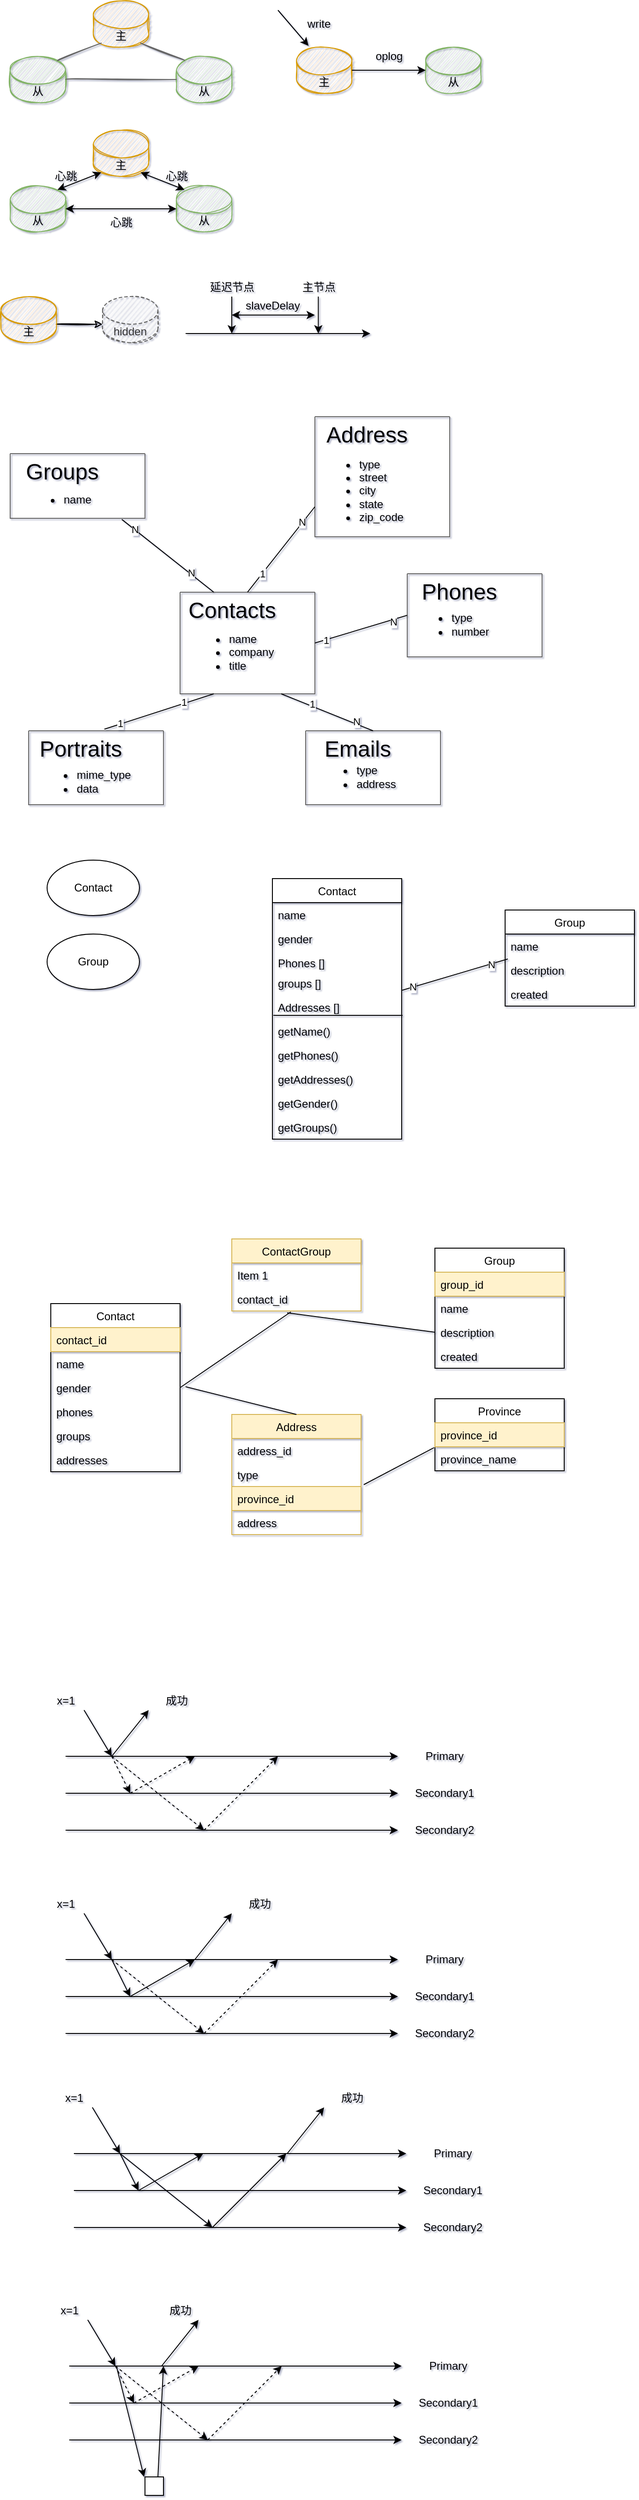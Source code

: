 <mxfile version="14.8.3" type="github">
  <diagram id="E6e28HuY4WMFGnZnQlnY" name="Page-1">
    <mxGraphModel dx="937" dy="849" grid="1" gridSize="10" guides="1" tooltips="1" connect="1" arrows="1" fold="1" page="1" pageScale="1" pageWidth="827" pageHeight="1169" background="none" math="0" shadow="1">
      <root>
        <mxCell id="0" />
        <mxCell id="1" parent="0" />
        <mxCell id="Lh5tlmnLkKcULbW0t-rl-1" value="主" style="shape=cylinder3;whiteSpace=wrap;html=1;boundedLbl=1;backgroundOutline=1;size=15;fillColor=#ffe6cc;strokeColor=#d79b00;sketch=1;rounded=1;" parent="1" vertex="1">
          <mxGeometry x="150" y="180" width="60" height="50" as="geometry" />
        </mxCell>
        <mxCell id="Lh5tlmnLkKcULbW0t-rl-2" value="从" style="shape=cylinder3;whiteSpace=wrap;html=1;boundedLbl=1;backgroundOutline=1;size=15;fillColor=#d5e8d4;strokeColor=#82b366;sketch=1;rounded=1;" parent="1" vertex="1">
          <mxGeometry x="60" y="240" width="60" height="50" as="geometry" />
        </mxCell>
        <mxCell id="Lh5tlmnLkKcULbW0t-rl-3" value="从" style="shape=cylinder3;whiteSpace=wrap;html=1;boundedLbl=1;backgroundOutline=1;size=15;fillColor=#d5e8d4;strokeColor=#82b366;sketch=1;rounded=1;" parent="1" vertex="1">
          <mxGeometry x="240" y="240" width="60" height="50" as="geometry" />
        </mxCell>
        <mxCell id="Lh5tlmnLkKcULbW0t-rl-4" value="" style="endArrow=none;html=1;exitX=1;exitY=0.5;exitDx=0;exitDy=0;exitPerimeter=0;entryX=0;entryY=0.5;entryDx=0;entryDy=0;entryPerimeter=0;gradientColor=#b3b3b3;fillColor=#f5f5f5;strokeColor=#666666;sketch=1;curved=1;" parent="1" source="Lh5tlmnLkKcULbW0t-rl-2" target="Lh5tlmnLkKcULbW0t-rl-3" edge="1">
          <mxGeometry width="50" height="50" relative="1" as="geometry">
            <mxPoint x="390" y="370" as="sourcePoint" />
            <mxPoint x="440" y="320" as="targetPoint" />
          </mxGeometry>
        </mxCell>
        <mxCell id="Lh5tlmnLkKcULbW0t-rl-6" value="" style="endArrow=none;html=1;exitX=0.855;exitY=0;exitDx=0;exitDy=4.35;exitPerimeter=0;entryX=0.145;entryY=1;entryDx=0;entryDy=-4.35;entryPerimeter=0;gradientColor=#b3b3b3;fillColor=#f5f5f5;strokeColor=#666666;sketch=1;curved=1;" parent="1" source="Lh5tlmnLkKcULbW0t-rl-2" target="Lh5tlmnLkKcULbW0t-rl-1" edge="1">
          <mxGeometry width="50" height="50" relative="1" as="geometry">
            <mxPoint x="100" y="230" as="sourcePoint" />
            <mxPoint x="150" y="180" as="targetPoint" />
          </mxGeometry>
        </mxCell>
        <mxCell id="Lh5tlmnLkKcULbW0t-rl-7" value="" style="endArrow=none;html=1;exitX=0.145;exitY=0;exitDx=0;exitDy=4.35;exitPerimeter=0;entryX=0.855;entryY=1;entryDx=0;entryDy=-4.35;entryPerimeter=0;gradientColor=#b3b3b3;fillColor=#f5f5f5;strokeColor=#666666;sketch=1;curved=1;" parent="1" source="Lh5tlmnLkKcULbW0t-rl-3" target="Lh5tlmnLkKcULbW0t-rl-1" edge="1">
          <mxGeometry width="50" height="50" relative="1" as="geometry">
            <mxPoint x="210.0" y="240.0" as="sourcePoint" />
            <mxPoint x="257.4" y="191.3" as="targetPoint" />
          </mxGeometry>
        </mxCell>
        <mxCell id="Lh5tlmnLkKcULbW0t-rl-9" style="edgeStyle=orthogonalEdgeStyle;curved=1;rounded=0;sketch=1;orthogonalLoop=1;jettySize=auto;html=1;exitX=0.5;exitY=1;exitDx=0;exitDy=0;exitPerimeter=0;" parent="1" source="Lh5tlmnLkKcULbW0t-rl-2" target="Lh5tlmnLkKcULbW0t-rl-2" edge="1">
          <mxGeometry relative="1" as="geometry" />
        </mxCell>
        <mxCell id="Lh5tlmnLkKcULbW0t-rl-10" value="&lt;font face=&quot;Comic Sans MS&quot;&gt;主&lt;/font&gt;" style="shape=cylinder3;whiteSpace=wrap;html=1;boundedLbl=1;backgroundOutline=1;size=15;rounded=1;sketch=1;fillColor=#ffe6cc;strokeColor=#d79b00;" parent="1" vertex="1">
          <mxGeometry x="370" y="230" width="60" height="50" as="geometry" />
        </mxCell>
        <mxCell id="Lh5tlmnLkKcULbW0t-rl-11" value="&lt;font face=&quot;Comic Sans MS&quot;&gt;从&lt;/font&gt;" style="shape=cylinder3;whiteSpace=wrap;html=1;boundedLbl=1;backgroundOutline=1;size=15;rounded=1;sketch=1;fillColor=#d5e8d4;strokeColor=#82b366;" parent="1" vertex="1">
          <mxGeometry x="510" y="230" width="60" height="50" as="geometry" />
        </mxCell>
        <mxCell id="Lh5tlmnLkKcULbW0t-rl-12" value="" style="endArrow=classic;html=1;exitX=1;exitY=0.5;exitDx=0;exitDy=0;exitPerimeter=0;" parent="1" source="Lh5tlmnLkKcULbW0t-rl-10" edge="1">
          <mxGeometry width="50" height="50" relative="1" as="geometry">
            <mxPoint x="400" y="270" as="sourcePoint" />
            <mxPoint x="510" y="255" as="targetPoint" />
          </mxGeometry>
        </mxCell>
        <mxCell id="Lh5tlmnLkKcULbW0t-rl-13" value="oplog" style="text;html=1;align=center;verticalAlign=middle;resizable=0;points=[];autosize=1;strokeColor=none;" parent="1" vertex="1">
          <mxGeometry x="450" y="230" width="40" height="20" as="geometry" />
        </mxCell>
        <mxCell id="Lh5tlmnLkKcULbW0t-rl-14" value="" style="endArrow=classic;html=1;entryX=0.219;entryY=-0.026;entryDx=0;entryDy=0;entryPerimeter=0;" parent="1" target="Lh5tlmnLkKcULbW0t-rl-10" edge="1">
          <mxGeometry width="50" height="50" relative="1" as="geometry">
            <mxPoint x="350" y="190" as="sourcePoint" />
            <mxPoint x="450" y="220" as="targetPoint" />
          </mxGeometry>
        </mxCell>
        <mxCell id="Lh5tlmnLkKcULbW0t-rl-15" value="write" style="text;html=1;align=center;verticalAlign=middle;resizable=0;points=[];autosize=1;strokeColor=none;" parent="1" vertex="1">
          <mxGeometry x="374" y="195" width="40" height="20" as="geometry" />
        </mxCell>
        <mxCell id="Lh5tlmnLkKcULbW0t-rl-16" value="主" style="shape=cylinder3;whiteSpace=wrap;html=1;boundedLbl=1;backgroundOutline=1;size=15;fillColor=#ffe6cc;strokeColor=#d79b00;sketch=1;rounded=1;" parent="1" vertex="1">
          <mxGeometry x="150" y="320" width="60" height="50" as="geometry" />
        </mxCell>
        <mxCell id="Lh5tlmnLkKcULbW0t-rl-17" value="从" style="shape=cylinder3;whiteSpace=wrap;html=1;boundedLbl=1;backgroundOutline=1;size=15;fillColor=#d5e8d4;strokeColor=#82b366;sketch=1;rounded=1;" parent="1" vertex="1">
          <mxGeometry x="60" y="380" width="60" height="50" as="geometry" />
        </mxCell>
        <mxCell id="Lh5tlmnLkKcULbW0t-rl-18" value="从" style="shape=cylinder3;whiteSpace=wrap;html=1;boundedLbl=1;backgroundOutline=1;size=15;fillColor=#d5e8d4;strokeColor=#82b366;sketch=1;rounded=1;" parent="1" vertex="1">
          <mxGeometry x="240" y="380" width="60" height="50" as="geometry" />
        </mxCell>
        <mxCell id="Lh5tlmnLkKcULbW0t-rl-22" style="edgeStyle=orthogonalEdgeStyle;curved=1;rounded=0;sketch=1;orthogonalLoop=1;jettySize=auto;html=1;exitX=0.5;exitY=1;exitDx=0;exitDy=0;exitPerimeter=0;" parent="1" source="Lh5tlmnLkKcULbW0t-rl-17" target="Lh5tlmnLkKcULbW0t-rl-17" edge="1">
          <mxGeometry relative="1" as="geometry" />
        </mxCell>
        <mxCell id="Lh5tlmnLkKcULbW0t-rl-23" value="" style="endArrow=classic;startArrow=classic;html=1;entryX=0.145;entryY=1;entryDx=0;entryDy=-4.35;entryPerimeter=0;exitX=0.855;exitY=0;exitDx=0;exitDy=4.35;exitPerimeter=0;" parent="1" source="Lh5tlmnLkKcULbW0t-rl-17" target="Lh5tlmnLkKcULbW0t-rl-16" edge="1">
          <mxGeometry width="50" height="50" relative="1" as="geometry">
            <mxPoint x="100" y="400" as="sourcePoint" />
            <mxPoint x="150" y="350" as="targetPoint" />
          </mxGeometry>
        </mxCell>
        <mxCell id="Lh5tlmnLkKcULbW0t-rl-24" value="" style="endArrow=classic;startArrow=classic;html=1;entryX=0.855;entryY=1;entryDx=0;entryDy=-4.35;entryPerimeter=0;exitX=0.145;exitY=0;exitDx=0;exitDy=4.35;exitPerimeter=0;" parent="1" source="Lh5tlmnLkKcULbW0t-rl-18" target="Lh5tlmnLkKcULbW0t-rl-16" edge="1">
          <mxGeometry width="50" height="50" relative="1" as="geometry">
            <mxPoint x="121.3" y="394.35" as="sourcePoint" />
            <mxPoint x="168.7" y="375.65" as="targetPoint" />
          </mxGeometry>
        </mxCell>
        <mxCell id="Lh5tlmnLkKcULbW0t-rl-25" value="" style="endArrow=classic;startArrow=classic;html=1;entryX=0;entryY=0.5;entryDx=0;entryDy=0;entryPerimeter=0;exitX=1;exitY=0.5;exitDx=0;exitDy=0;exitPerimeter=0;" parent="1" source="Lh5tlmnLkKcULbW0t-rl-17" target="Lh5tlmnLkKcULbW0t-rl-18" edge="1">
          <mxGeometry width="50" height="50" relative="1" as="geometry">
            <mxPoint x="121.3" y="394.35" as="sourcePoint" />
            <mxPoint x="168.7" y="375.65" as="targetPoint" />
          </mxGeometry>
        </mxCell>
        <mxCell id="Lh5tlmnLkKcULbW0t-rl-26" value="心跳" style="text;html=1;align=center;verticalAlign=middle;resizable=0;points=[];autosize=1;strokeColor=none;" parent="1" vertex="1">
          <mxGeometry x="100" y="360" width="40" height="20" as="geometry" />
        </mxCell>
        <mxCell id="Lh5tlmnLkKcULbW0t-rl-27" value="心跳" style="text;html=1;align=center;verticalAlign=middle;resizable=0;points=[];autosize=1;strokeColor=none;" parent="1" vertex="1">
          <mxGeometry x="220" y="360" width="40" height="20" as="geometry" />
        </mxCell>
        <mxCell id="Lh5tlmnLkKcULbW0t-rl-28" value="心跳" style="text;html=1;align=center;verticalAlign=middle;resizable=0;points=[];autosize=1;strokeColor=none;" parent="1" vertex="1">
          <mxGeometry x="160" y="410" width="40" height="20" as="geometry" />
        </mxCell>
        <mxCell id="Lh5tlmnLkKcULbW0t-rl-31" style="edgeStyle=orthogonalEdgeStyle;curved=1;rounded=0;sketch=1;orthogonalLoop=1;jettySize=auto;html=1;exitX=1;exitY=0;exitDx=0;exitDy=30;exitPerimeter=0;entryX=0;entryY=0;entryDx=0;entryDy=30;entryPerimeter=0;endArrow=classic;endFill=1;" parent="1" source="Lh5tlmnLkKcULbW0t-rl-29" target="Lh5tlmnLkKcULbW0t-rl-30" edge="1">
          <mxGeometry relative="1" as="geometry" />
        </mxCell>
        <mxCell id="Lh5tlmnLkKcULbW0t-rl-29" value="主" style="shape=cylinder3;whiteSpace=wrap;html=1;boundedLbl=1;backgroundOutline=1;size=15;fillColor=#ffe6cc;strokeColor=#d79b00;sketch=1;rounded=1;" parent="1" vertex="1">
          <mxGeometry x="50" y="500" width="60" height="50" as="geometry" />
        </mxCell>
        <mxCell id="Lh5tlmnLkKcULbW0t-rl-30" value="hidden" style="shape=cylinder3;whiteSpace=wrap;html=1;boundedLbl=1;backgroundOutline=1;size=15;fillColor=#f5f5f5;strokeColor=#666666;sketch=1;rounded=1;fontColor=#333333;dashed=1;" parent="1" vertex="1">
          <mxGeometry x="160" y="500" width="60" height="50" as="geometry" />
        </mxCell>
        <mxCell id="Lh5tlmnLkKcULbW0t-rl-33" value="" style="endArrow=classic;html=1;" parent="1" edge="1">
          <mxGeometry width="50" height="50" relative="1" as="geometry">
            <mxPoint x="250" y="540" as="sourcePoint" />
            <mxPoint x="450" y="540" as="targetPoint" />
          </mxGeometry>
        </mxCell>
        <mxCell id="Lh5tlmnLkKcULbW0t-rl-34" value="" style="endArrow=classic;html=1;" parent="1" edge="1">
          <mxGeometry width="50" height="50" relative="1" as="geometry">
            <mxPoint x="300" y="500" as="sourcePoint" />
            <mxPoint x="300" y="540" as="targetPoint" />
          </mxGeometry>
        </mxCell>
        <mxCell id="Lh5tlmnLkKcULbW0t-rl-35" value="" style="endArrow=classic;html=1;" parent="1" edge="1">
          <mxGeometry width="50" height="50" relative="1" as="geometry">
            <mxPoint x="393.71" y="500" as="sourcePoint" />
            <mxPoint x="393.71" y="540" as="targetPoint" />
          </mxGeometry>
        </mxCell>
        <mxCell id="Lh5tlmnLkKcULbW0t-rl-36" value="" style="endArrow=classic;startArrow=classic;html=1;" parent="1" edge="1">
          <mxGeometry width="50" height="50" relative="1" as="geometry">
            <mxPoint x="300" y="520" as="sourcePoint" />
            <mxPoint x="390" y="520" as="targetPoint" />
          </mxGeometry>
        </mxCell>
        <mxCell id="Lh5tlmnLkKcULbW0t-rl-37" value="延迟节点" style="text;html=1;align=center;verticalAlign=middle;resizable=0;points=[];autosize=1;strokeColor=none;" parent="1" vertex="1">
          <mxGeometry x="270" y="480" width="60" height="20" as="geometry" />
        </mxCell>
        <mxCell id="Lh5tlmnLkKcULbW0t-rl-38" value="主节点" style="text;html=1;align=center;verticalAlign=middle;resizable=0;points=[];autosize=1;strokeColor=none;" parent="1" vertex="1">
          <mxGeometry x="369" y="480" width="50" height="20" as="geometry" />
        </mxCell>
        <mxCell id="Lh5tlmnLkKcULbW0t-rl-40" value="slaveDelay" style="text;html=1;align=center;verticalAlign=middle;resizable=0;points=[];autosize=1;strokeColor=none;" parent="1" vertex="1">
          <mxGeometry x="309" y="500" width="70" height="20" as="geometry" />
        </mxCell>
        <mxCell id="wwEbwtCVRX3zbGxvgmTC-2" value="" style="swimlane;startSize=0;strokeColor=#666666;fontColor=#333333;fillColor=#828282;" parent="1" vertex="1">
          <mxGeometry x="244" y="820" width="146" height="110" as="geometry" />
        </mxCell>
        <mxCell id="wwEbwtCVRX3zbGxvgmTC-3" value="&lt;font style=&quot;font-size: 24px&quot;&gt;Contacts&lt;/font&gt;" style="text;html=1;align=center;verticalAlign=middle;resizable=0;points=[];autosize=1;strokeColor=none;" parent="wwEbwtCVRX3zbGxvgmTC-2" vertex="1">
          <mxGeometry x="1" y="10" width="110" height="20" as="geometry" />
        </mxCell>
        <mxCell id="wwEbwtCVRX3zbGxvgmTC-4" value="&lt;ul&gt;&lt;li&gt;&lt;span&gt;name&lt;/span&gt;&lt;br&gt;&lt;/li&gt;&lt;li&gt;&lt;span&gt;company&lt;/span&gt;&lt;/li&gt;&lt;li&gt;&lt;span&gt;title&lt;/span&gt;&lt;/li&gt;&lt;/ul&gt;" style="text;html=1;align=left;verticalAlign=middle;resizable=0;points=[];autosize=1;strokeColor=none;" parent="wwEbwtCVRX3zbGxvgmTC-2" vertex="1">
          <mxGeometry x="11" y="30" width="100" height="70" as="geometry" />
        </mxCell>
        <mxCell id="wwEbwtCVRX3zbGxvgmTC-5" value="" style="swimlane;startSize=0;fillColor=#f5f5f5;strokeColor=#666666;fontColor=#333333;" parent="1" vertex="1">
          <mxGeometry x="60" y="670" width="146" height="70" as="geometry" />
        </mxCell>
        <mxCell id="wwEbwtCVRX3zbGxvgmTC-6" value="&lt;font style=&quot;font-size: 24px&quot;&gt;Groups&lt;/font&gt;" style="text;html=1;align=center;verticalAlign=middle;resizable=0;points=[];autosize=1;strokeColor=none;" parent="wwEbwtCVRX3zbGxvgmTC-5" vertex="1">
          <mxGeometry x="11" y="10" width="90" height="20" as="geometry" />
        </mxCell>
        <mxCell id="wwEbwtCVRX3zbGxvgmTC-7" value="&lt;ul&gt;&lt;li&gt;name&lt;/li&gt;&lt;/ul&gt;" style="text;html=1;align=left;verticalAlign=middle;resizable=0;points=[];autosize=1;strokeColor=none;" parent="wwEbwtCVRX3zbGxvgmTC-5" vertex="1">
          <mxGeometry x="16" y="30" width="90" height="40" as="geometry" />
        </mxCell>
        <mxCell id="wwEbwtCVRX3zbGxvgmTC-9" value="" style="swimlane;startSize=0;fillColor=#f5f5f5;strokeColor=#666666;fontColor=#333333;" parent="1" vertex="1">
          <mxGeometry x="80" y="970" width="146" height="80" as="geometry" />
        </mxCell>
        <mxCell id="wwEbwtCVRX3zbGxvgmTC-10" value="&lt;font style=&quot;font-size: 24px&quot;&gt;Portraits&lt;/font&gt;" style="text;html=1;align=center;verticalAlign=middle;resizable=0;points=[];autosize=1;strokeColor=none;" parent="wwEbwtCVRX3zbGxvgmTC-9" vertex="1">
          <mxGeometry x="6" y="10" width="100" height="20" as="geometry" />
        </mxCell>
        <mxCell id="wwEbwtCVRX3zbGxvgmTC-11" value="&lt;ul&gt;&lt;li&gt;mime_type&lt;/li&gt;&lt;li style=&quot;text-align: left&quot;&gt;data&lt;/li&gt;&lt;/ul&gt;" style="text;html=1;align=center;verticalAlign=middle;resizable=0;points=[];autosize=1;strokeColor=none;" parent="wwEbwtCVRX3zbGxvgmTC-9" vertex="1">
          <mxGeometry x="6" y="25" width="110" height="60" as="geometry" />
        </mxCell>
        <mxCell id="wwEbwtCVRX3zbGxvgmTC-12" value="" style="swimlane;startSize=0;fillColor=#f5f5f5;strokeColor=#666666;fontColor=#333333;" parent="1" vertex="1">
          <mxGeometry x="380" y="970" width="146" height="80" as="geometry" />
        </mxCell>
        <mxCell id="wwEbwtCVRX3zbGxvgmTC-13" value="&lt;font style=&quot;font-size: 24px&quot;&gt;Emails&lt;br&gt;&lt;/font&gt;" style="text;html=1;align=center;verticalAlign=middle;resizable=0;points=[];autosize=1;strokeColor=none;" parent="wwEbwtCVRX3zbGxvgmTC-12" vertex="1">
          <mxGeometry x="11" y="10" width="90" height="20" as="geometry" />
        </mxCell>
        <mxCell id="wwEbwtCVRX3zbGxvgmTC-14" value="&lt;ul&gt;&lt;li style=&quot;text-align: left&quot;&gt;type&lt;/li&gt;&lt;li style=&quot;text-align: left&quot;&gt;address&lt;/li&gt;&lt;/ul&gt;" style="text;html=1;align=center;verticalAlign=middle;resizable=0;points=[];autosize=1;strokeColor=none;" parent="wwEbwtCVRX3zbGxvgmTC-12" vertex="1">
          <mxGeometry x="6" y="20" width="100" height="60" as="geometry" />
        </mxCell>
        <mxCell id="wwEbwtCVRX3zbGxvgmTC-16" value="" style="swimlane;startSize=0;fillColor=#f5f5f5;strokeColor=#666666;fontColor=#333333;" parent="1" vertex="1">
          <mxGeometry x="490" y="800" width="146" height="90" as="geometry" />
        </mxCell>
        <mxCell id="wwEbwtCVRX3zbGxvgmTC-17" value="&lt;font style=&quot;font-size: 24px&quot;&gt;Phones&lt;/font&gt;" style="text;html=1;align=center;verticalAlign=middle;resizable=0;points=[];autosize=1;strokeColor=none;" parent="wwEbwtCVRX3zbGxvgmTC-16" vertex="1">
          <mxGeometry x="6" y="10" width="100" height="20" as="geometry" />
        </mxCell>
        <mxCell id="wwEbwtCVRX3zbGxvgmTC-18" value="&lt;ul&gt;&lt;li&gt;type&lt;/li&gt;&lt;li&gt;number&lt;/li&gt;&lt;/ul&gt;" style="text;html=1;align=left;verticalAlign=middle;resizable=0;points=[];autosize=1;strokeColor=none;" parent="wwEbwtCVRX3zbGxvgmTC-16" vertex="1">
          <mxGeometry x="6" y="25" width="100" height="60" as="geometry" />
        </mxCell>
        <mxCell id="wwEbwtCVRX3zbGxvgmTC-19" value="" style="swimlane;startSize=0;fillColor=#f5f5f5;strokeColor=#666666;fontColor=#333333;" parent="1" vertex="1">
          <mxGeometry x="390" y="630" width="146" height="130" as="geometry" />
        </mxCell>
        <mxCell id="wwEbwtCVRX3zbGxvgmTC-20" value="&lt;font style=&quot;font-size: 24px&quot;&gt;Address&lt;/font&gt;" style="text;html=1;align=center;verticalAlign=middle;resizable=0;points=[];autosize=1;strokeColor=none;" parent="wwEbwtCVRX3zbGxvgmTC-19" vertex="1">
          <mxGeometry x="6" y="10" width="100" height="20" as="geometry" />
        </mxCell>
        <mxCell id="wwEbwtCVRX3zbGxvgmTC-21" value="&lt;ul&gt;&lt;li&gt;type&lt;/li&gt;&lt;li&gt;street&lt;/li&gt;&lt;li&gt;city&lt;/li&gt;&lt;li&gt;state&lt;/li&gt;&lt;li&gt;zip_code&lt;/li&gt;&lt;/ul&gt;" style="text;html=1;align=left;verticalAlign=middle;resizable=0;points=[];autosize=1;strokeColor=none;" parent="wwEbwtCVRX3zbGxvgmTC-19" vertex="1">
          <mxGeometry x="6" y="30" width="100" height="100" as="geometry" />
        </mxCell>
        <mxCell id="wwEbwtCVRX3zbGxvgmTC-23" value="" style="endArrow=none;html=1;exitX=1;exitY=0.5;exitDx=0;exitDy=0;entryX=0;entryY=0.5;entryDx=0;entryDy=0;" parent="1" source="wwEbwtCVRX3zbGxvgmTC-2" target="wwEbwtCVRX3zbGxvgmTC-16" edge="1">
          <mxGeometry width="50" height="50" relative="1" as="geometry">
            <mxPoint x="270" y="750" as="sourcePoint" />
            <mxPoint x="320" y="700" as="targetPoint" />
          </mxGeometry>
        </mxCell>
        <mxCell id="wwEbwtCVRX3zbGxvgmTC-34" value="1" style="edgeLabel;html=1;align=center;verticalAlign=middle;resizable=0;points=[];" parent="wwEbwtCVRX3zbGxvgmTC-23" vertex="1" connectable="0">
          <mxGeometry x="-0.738" y="-1" relative="1" as="geometry">
            <mxPoint x="-1" as="offset" />
          </mxGeometry>
        </mxCell>
        <mxCell id="wwEbwtCVRX3zbGxvgmTC-35" value="N" style="edgeLabel;html=1;align=center;verticalAlign=middle;resizable=0;points=[];" parent="wwEbwtCVRX3zbGxvgmTC-23" vertex="1" connectable="0">
          <mxGeometry x="0.689" y="-2" relative="1" as="geometry">
            <mxPoint as="offset" />
          </mxGeometry>
        </mxCell>
        <mxCell id="wwEbwtCVRX3zbGxvgmTC-24" value="" style="endArrow=none;html=1;exitX=0.828;exitY=1.017;exitDx=0;exitDy=0;exitPerimeter=0;entryX=0.25;entryY=0;entryDx=0;entryDy=0;" parent="1" source="wwEbwtCVRX3zbGxvgmTC-5" target="wwEbwtCVRX3zbGxvgmTC-2" edge="1">
          <mxGeometry width="50" height="50" relative="1" as="geometry">
            <mxPoint x="280" y="760" as="sourcePoint" />
            <mxPoint x="330" y="710" as="targetPoint" />
          </mxGeometry>
        </mxCell>
        <mxCell id="wwEbwtCVRX3zbGxvgmTC-28" value="N" style="edgeLabel;html=1;align=center;verticalAlign=middle;resizable=0;points=[];" parent="wwEbwtCVRX3zbGxvgmTC-24" vertex="1" connectable="0">
          <mxGeometry x="-0.722" relative="1" as="geometry">
            <mxPoint as="offset" />
          </mxGeometry>
        </mxCell>
        <mxCell id="wwEbwtCVRX3zbGxvgmTC-29" value="N" style="edgeLabel;html=1;align=center;verticalAlign=middle;resizable=0;points=[];" parent="wwEbwtCVRX3zbGxvgmTC-24" vertex="1" connectable="0">
          <mxGeometry x="0.493" y="2" relative="1" as="geometry">
            <mxPoint x="-1" as="offset" />
          </mxGeometry>
        </mxCell>
        <mxCell id="wwEbwtCVRX3zbGxvgmTC-25" value="" style="endArrow=none;html=1;exitX=0.5;exitY=0;exitDx=0;exitDy=0;entryX=0;entryY=0.75;entryDx=0;entryDy=0;" parent="1" source="wwEbwtCVRX3zbGxvgmTC-2" target="wwEbwtCVRX3zbGxvgmTC-19" edge="1">
          <mxGeometry width="50" height="50" relative="1" as="geometry">
            <mxPoint x="280" y="760" as="sourcePoint" />
            <mxPoint x="330" y="710" as="targetPoint" />
          </mxGeometry>
        </mxCell>
        <mxCell id="wwEbwtCVRX3zbGxvgmTC-36" value="1" style="edgeLabel;html=1;align=center;verticalAlign=middle;resizable=0;points=[];" parent="wwEbwtCVRX3zbGxvgmTC-25" vertex="1" connectable="0">
          <mxGeometry x="-0.568" relative="1" as="geometry">
            <mxPoint as="offset" />
          </mxGeometry>
        </mxCell>
        <mxCell id="wwEbwtCVRX3zbGxvgmTC-37" value="N" style="edgeLabel;html=1;align=center;verticalAlign=middle;resizable=0;points=[];" parent="wwEbwtCVRX3zbGxvgmTC-25" vertex="1" connectable="0">
          <mxGeometry x="0.642" y="1" relative="1" as="geometry">
            <mxPoint as="offset" />
          </mxGeometry>
        </mxCell>
        <mxCell id="wwEbwtCVRX3zbGxvgmTC-26" value="" style="endArrow=none;html=1;exitX=0.25;exitY=1;exitDx=0;exitDy=0;entryX=0.562;entryY=-0.022;entryDx=0;entryDy=0;entryPerimeter=0;" parent="1" source="wwEbwtCVRX3zbGxvgmTC-2" target="wwEbwtCVRX3zbGxvgmTC-9" edge="1">
          <mxGeometry width="50" height="50" relative="1" as="geometry">
            <mxPoint x="280" y="760" as="sourcePoint" />
            <mxPoint x="330" y="710" as="targetPoint" />
          </mxGeometry>
        </mxCell>
        <mxCell id="wwEbwtCVRX3zbGxvgmTC-30" value="1" style="edgeLabel;html=1;align=center;verticalAlign=middle;resizable=0;points=[];" parent="wwEbwtCVRX3zbGxvgmTC-26" vertex="1" connectable="0">
          <mxGeometry x="0.718" y="-1" relative="1" as="geometry">
            <mxPoint as="offset" />
          </mxGeometry>
        </mxCell>
        <mxCell id="wwEbwtCVRX3zbGxvgmTC-31" value="1" style="edgeLabel;html=1;align=center;verticalAlign=middle;resizable=0;points=[];" parent="wwEbwtCVRX3zbGxvgmTC-26" vertex="1" connectable="0">
          <mxGeometry x="-0.442" y="-2" relative="1" as="geometry">
            <mxPoint x="1" as="offset" />
          </mxGeometry>
        </mxCell>
        <mxCell id="wwEbwtCVRX3zbGxvgmTC-27" value="" style="endArrow=none;html=1;exitX=0.75;exitY=1;exitDx=0;exitDy=0;entryX=0.5;entryY=0;entryDx=0;entryDy=0;" parent="1" source="wwEbwtCVRX3zbGxvgmTC-2" target="wwEbwtCVRX3zbGxvgmTC-12" edge="1">
          <mxGeometry width="50" height="50" relative="1" as="geometry">
            <mxPoint x="280" y="760" as="sourcePoint" />
            <mxPoint x="330" y="710" as="targetPoint" />
          </mxGeometry>
        </mxCell>
        <mxCell id="wwEbwtCVRX3zbGxvgmTC-32" value="1" style="edgeLabel;html=1;align=center;verticalAlign=middle;resizable=0;points=[];" parent="wwEbwtCVRX3zbGxvgmTC-27" vertex="1" connectable="0">
          <mxGeometry x="-0.346" y="2" relative="1" as="geometry">
            <mxPoint as="offset" />
          </mxGeometry>
        </mxCell>
        <mxCell id="wwEbwtCVRX3zbGxvgmTC-33" value="N" style="edgeLabel;html=1;align=center;verticalAlign=middle;resizable=0;points=[];" parent="wwEbwtCVRX3zbGxvgmTC-27" vertex="1" connectable="0">
          <mxGeometry x="0.612" y="4" relative="1" as="geometry">
            <mxPoint y="1" as="offset" />
          </mxGeometry>
        </mxCell>
        <mxCell id="cRQAMdIp9ZnJGTgWbgQi-1" value="Contact" style="ellipse;whiteSpace=wrap;html=1;" parent="1" vertex="1">
          <mxGeometry x="100" y="1110" width="100" height="60" as="geometry" />
        </mxCell>
        <mxCell id="cRQAMdIp9ZnJGTgWbgQi-2" value="Group" style="ellipse;whiteSpace=wrap;html=1;" parent="1" vertex="1">
          <mxGeometry x="100" y="1190" width="100" height="60" as="geometry" />
        </mxCell>
        <mxCell id="cRQAMdIp9ZnJGTgWbgQi-4" value="Contact" style="swimlane;fontStyle=0;childLayout=stackLayout;horizontal=1;startSize=26;horizontalStack=0;resizeParent=1;resizeParentMax=0;resizeLast=0;collapsible=1;marginBottom=0;" parent="1" vertex="1">
          <mxGeometry x="344" y="1130" width="140" height="282" as="geometry" />
        </mxCell>
        <mxCell id="cRQAMdIp9ZnJGTgWbgQi-5" value="name" style="text;strokeColor=none;fillColor=none;align=left;verticalAlign=top;spacingLeft=4;spacingRight=4;overflow=hidden;rotatable=0;points=[[0,0.5],[1,0.5]];portConstraint=eastwest;" parent="cRQAMdIp9ZnJGTgWbgQi-4" vertex="1">
          <mxGeometry y="26" width="140" height="26" as="geometry" />
        </mxCell>
        <mxCell id="cRQAMdIp9ZnJGTgWbgQi-6" value="gender" style="text;strokeColor=none;fillColor=none;align=left;verticalAlign=top;spacingLeft=4;spacingRight=4;overflow=hidden;rotatable=0;points=[[0,0.5],[1,0.5]];portConstraint=eastwest;" parent="cRQAMdIp9ZnJGTgWbgQi-4" vertex="1">
          <mxGeometry y="52" width="140" height="26" as="geometry" />
        </mxCell>
        <mxCell id="cRQAMdIp9ZnJGTgWbgQi-7" value="Phones []" style="text;strokeColor=none;fillColor=none;align=left;verticalAlign=top;spacingLeft=4;spacingRight=4;overflow=hidden;rotatable=0;points=[[0,0.5],[1,0.5]];portConstraint=eastwest;" parent="cRQAMdIp9ZnJGTgWbgQi-4" vertex="1">
          <mxGeometry y="78" width="140" height="22" as="geometry" />
        </mxCell>
        <mxCell id="cRQAMdIp9ZnJGTgWbgQi-8" value="groups []" style="text;strokeColor=none;fillColor=none;align=left;verticalAlign=top;spacingLeft=4;spacingRight=4;overflow=hidden;rotatable=0;points=[[0,0.5],[1,0.5]];portConstraint=eastwest;" parent="cRQAMdIp9ZnJGTgWbgQi-4" vertex="1">
          <mxGeometry y="100" width="140" height="26" as="geometry" />
        </mxCell>
        <mxCell id="cRQAMdIp9ZnJGTgWbgQi-14" value="Addresses []" style="text;strokeColor=none;fillColor=none;align=left;verticalAlign=top;spacingLeft=4;spacingRight=4;overflow=hidden;rotatable=0;points=[[0,0.5],[1,0.5]];portConstraint=eastwest;" parent="cRQAMdIp9ZnJGTgWbgQi-4" vertex="1">
          <mxGeometry y="126" width="140" height="26" as="geometry" />
        </mxCell>
        <mxCell id="cRQAMdIp9ZnJGTgWbgQi-9" value="getName()" style="text;strokeColor=none;fillColor=none;align=left;verticalAlign=top;spacingLeft=4;spacingRight=4;overflow=hidden;rotatable=0;points=[[0,0.5],[1,0.5]];portConstraint=eastwest;" parent="cRQAMdIp9ZnJGTgWbgQi-4" vertex="1">
          <mxGeometry y="152" width="140" height="26" as="geometry" />
        </mxCell>
        <mxCell id="cRQAMdIp9ZnJGTgWbgQi-10" value="getPhones()" style="text;strokeColor=none;fillColor=none;align=left;verticalAlign=top;spacingLeft=4;spacingRight=4;overflow=hidden;rotatable=0;points=[[0,0.5],[1,0.5]];portConstraint=eastwest;" parent="cRQAMdIp9ZnJGTgWbgQi-4" vertex="1">
          <mxGeometry y="178" width="140" height="26" as="geometry" />
        </mxCell>
        <mxCell id="cRQAMdIp9ZnJGTgWbgQi-12" value="getAddresses()" style="text;strokeColor=none;fillColor=none;align=left;verticalAlign=top;spacingLeft=4;spacingRight=4;overflow=hidden;rotatable=0;points=[[0,0.5],[1,0.5]];portConstraint=eastwest;" parent="cRQAMdIp9ZnJGTgWbgQi-4" vertex="1">
          <mxGeometry y="204" width="140" height="26" as="geometry" />
        </mxCell>
        <mxCell id="cRQAMdIp9ZnJGTgWbgQi-11" value="getGender()" style="text;strokeColor=none;fillColor=none;align=left;verticalAlign=top;spacingLeft=4;spacingRight=4;overflow=hidden;rotatable=0;points=[[0,0.5],[1,0.5]];portConstraint=eastwest;" parent="cRQAMdIp9ZnJGTgWbgQi-4" vertex="1">
          <mxGeometry y="230" width="140" height="26" as="geometry" />
        </mxCell>
        <mxCell id="cRQAMdIp9ZnJGTgWbgQi-13" value="getGroups()" style="text;strokeColor=none;fillColor=none;align=left;verticalAlign=top;spacingLeft=4;spacingRight=4;overflow=hidden;rotatable=0;points=[[0,0.5],[1,0.5]];portConstraint=eastwest;" parent="cRQAMdIp9ZnJGTgWbgQi-4" vertex="1">
          <mxGeometry y="256" width="140" height="26" as="geometry" />
        </mxCell>
        <mxCell id="cRQAMdIp9ZnJGTgWbgQi-15" value="" style="endArrow=none;html=1;exitX=0.007;exitY=-0.154;exitDx=0;exitDy=0;entryX=1.007;entryY=0.846;entryDx=0;entryDy=0;entryPerimeter=0;exitPerimeter=0;" parent="cRQAMdIp9ZnJGTgWbgQi-4" source="cRQAMdIp9ZnJGTgWbgQi-9" target="cRQAMdIp9ZnJGTgWbgQi-14" edge="1">
          <mxGeometry width="50" height="50" relative="1" as="geometry">
            <mxPoint x="46" y="270" as="sourcePoint" />
            <mxPoint x="96" y="220" as="targetPoint" />
          </mxGeometry>
        </mxCell>
        <mxCell id="cRQAMdIp9ZnJGTgWbgQi-16" value="Group" style="swimlane;fontStyle=0;childLayout=stackLayout;horizontal=1;startSize=26;horizontalStack=0;resizeParent=1;resizeParentMax=0;resizeLast=0;collapsible=1;marginBottom=0;" parent="1" vertex="1">
          <mxGeometry x="596" y="1164" width="140" height="104" as="geometry" />
        </mxCell>
        <mxCell id="cRQAMdIp9ZnJGTgWbgQi-17" value="name&#xa;" style="text;strokeColor=none;fillColor=none;align=left;verticalAlign=top;spacingLeft=4;spacingRight=4;overflow=hidden;rotatable=0;points=[[0,0.5],[1,0.5]];portConstraint=eastwest;" parent="cRQAMdIp9ZnJGTgWbgQi-16" vertex="1">
          <mxGeometry y="26" width="140" height="26" as="geometry" />
        </mxCell>
        <mxCell id="cRQAMdIp9ZnJGTgWbgQi-18" value="description" style="text;strokeColor=none;fillColor=none;align=left;verticalAlign=top;spacingLeft=4;spacingRight=4;overflow=hidden;rotatable=0;points=[[0,0.5],[1,0.5]];portConstraint=eastwest;" parent="cRQAMdIp9ZnJGTgWbgQi-16" vertex="1">
          <mxGeometry y="52" width="140" height="26" as="geometry" />
        </mxCell>
        <mxCell id="cRQAMdIp9ZnJGTgWbgQi-19" value="created" style="text;strokeColor=none;fillColor=none;align=left;verticalAlign=top;spacingLeft=4;spacingRight=4;overflow=hidden;rotatable=0;points=[[0,0.5],[1,0.5]];portConstraint=eastwest;" parent="cRQAMdIp9ZnJGTgWbgQi-16" vertex="1">
          <mxGeometry y="78" width="140" height="26" as="geometry" />
        </mxCell>
        <mxCell id="cRQAMdIp9ZnJGTgWbgQi-22" value="" style="endArrow=none;html=1;exitX=1;exitY=0.808;exitDx=0;exitDy=0;exitPerimeter=0;entryX=0.021;entryY=0.038;entryDx=0;entryDy=0;entryPerimeter=0;" parent="1" source="cRQAMdIp9ZnJGTgWbgQi-8" target="cRQAMdIp9ZnJGTgWbgQi-18" edge="1">
          <mxGeometry width="50" height="50" relative="1" as="geometry">
            <mxPoint x="500" y="1310" as="sourcePoint" />
            <mxPoint x="550" y="1260" as="targetPoint" />
          </mxGeometry>
        </mxCell>
        <mxCell id="cRQAMdIp9ZnJGTgWbgQi-23" value="N" style="edgeLabel;html=1;align=center;verticalAlign=middle;resizable=0;points=[];" parent="cRQAMdIp9ZnJGTgWbgQi-22" vertex="1" connectable="0">
          <mxGeometry x="-0.784" y="1" relative="1" as="geometry">
            <mxPoint as="offset" />
          </mxGeometry>
        </mxCell>
        <mxCell id="cRQAMdIp9ZnJGTgWbgQi-24" value="N" style="edgeLabel;html=1;align=center;verticalAlign=middle;resizable=0;points=[];" parent="cRQAMdIp9ZnJGTgWbgQi-22" vertex="1" connectable="0">
          <mxGeometry x="0.689" relative="1" as="geometry">
            <mxPoint as="offset" />
          </mxGeometry>
        </mxCell>
        <mxCell id="cRQAMdIp9ZnJGTgWbgQi-25" value="Contact" style="swimlane;fontStyle=0;childLayout=stackLayout;horizontal=1;startSize=26;horizontalStack=0;resizeParent=1;resizeParentMax=0;resizeLast=0;collapsible=1;marginBottom=0;" parent="1" vertex="1">
          <mxGeometry x="104" y="1590" width="140" height="182" as="geometry" />
        </mxCell>
        <mxCell id="cRQAMdIp9ZnJGTgWbgQi-26" value="contact_id" style="text;align=left;verticalAlign=top;spacingLeft=4;spacingRight=4;overflow=hidden;rotatable=0;points=[[0,0.5],[1,0.5]];portConstraint=eastwest;fillColor=#fff2cc;strokeColor=#d6b656;" parent="cRQAMdIp9ZnJGTgWbgQi-25" vertex="1">
          <mxGeometry y="26" width="140" height="26" as="geometry" />
        </mxCell>
        <mxCell id="cRQAMdIp9ZnJGTgWbgQi-27" value="name" style="text;strokeColor=none;fillColor=none;align=left;verticalAlign=top;spacingLeft=4;spacingRight=4;overflow=hidden;rotatable=0;points=[[0,0.5],[1,0.5]];portConstraint=eastwest;" parent="cRQAMdIp9ZnJGTgWbgQi-25" vertex="1">
          <mxGeometry y="52" width="140" height="26" as="geometry" />
        </mxCell>
        <mxCell id="cRQAMdIp9ZnJGTgWbgQi-46" value="gender    " style="text;strokeColor=none;fillColor=none;align=left;verticalAlign=top;spacingLeft=4;spacingRight=4;overflow=hidden;rotatable=0;points=[[0,0.5],[1,0.5]];portConstraint=eastwest;" parent="cRQAMdIp9ZnJGTgWbgQi-25" vertex="1">
          <mxGeometry y="78" width="140" height="26" as="geometry" />
        </mxCell>
        <mxCell id="cRQAMdIp9ZnJGTgWbgQi-45" value="phones" style="text;strokeColor=none;fillColor=none;align=left;verticalAlign=top;spacingLeft=4;spacingRight=4;overflow=hidden;rotatable=0;points=[[0,0.5],[1,0.5]];portConstraint=eastwest;" parent="cRQAMdIp9ZnJGTgWbgQi-25" vertex="1">
          <mxGeometry y="104" width="140" height="26" as="geometry" />
        </mxCell>
        <mxCell id="cRQAMdIp9ZnJGTgWbgQi-47" value="groups" style="text;strokeColor=none;fillColor=none;align=left;verticalAlign=top;spacingLeft=4;spacingRight=4;overflow=hidden;rotatable=0;points=[[0,0.5],[1,0.5]];portConstraint=eastwest;" parent="cRQAMdIp9ZnJGTgWbgQi-25" vertex="1">
          <mxGeometry y="130" width="140" height="26" as="geometry" />
        </mxCell>
        <mxCell id="cRQAMdIp9ZnJGTgWbgQi-28" value="addresses" style="text;strokeColor=none;fillColor=none;align=left;verticalAlign=top;spacingLeft=4;spacingRight=4;overflow=hidden;rotatable=0;points=[[0,0.5],[1,0.5]];portConstraint=eastwest;" parent="cRQAMdIp9ZnJGTgWbgQi-25" vertex="1">
          <mxGeometry y="156" width="140" height="26" as="geometry" />
        </mxCell>
        <mxCell id="cRQAMdIp9ZnJGTgWbgQi-29" value="ContactGroup" style="swimlane;fontStyle=0;childLayout=stackLayout;horizontal=1;startSize=26;horizontalStack=0;resizeParent=1;resizeParentMax=0;resizeLast=0;collapsible=1;marginBottom=0;fillColor=#fff2cc;strokeColor=#d6b656;" parent="1" vertex="1">
          <mxGeometry x="300" y="1520" width="140" height="78" as="geometry" />
        </mxCell>
        <mxCell id="cRQAMdIp9ZnJGTgWbgQi-30" value="Item 1" style="text;strokeColor=none;fillColor=none;align=left;verticalAlign=top;spacingLeft=4;spacingRight=4;overflow=hidden;rotatable=0;points=[[0,0.5],[1,0.5]];portConstraint=eastwest;" parent="cRQAMdIp9ZnJGTgWbgQi-29" vertex="1">
          <mxGeometry y="26" width="140" height="26" as="geometry" />
        </mxCell>
        <mxCell id="cRQAMdIp9ZnJGTgWbgQi-31" value="contact_id" style="text;strokeColor=none;fillColor=none;align=left;verticalAlign=top;spacingLeft=4;spacingRight=4;overflow=hidden;rotatable=0;points=[[0,0.5],[1,0.5]];portConstraint=eastwest;" parent="cRQAMdIp9ZnJGTgWbgQi-29" vertex="1">
          <mxGeometry y="52" width="140" height="26" as="geometry" />
        </mxCell>
        <mxCell id="cRQAMdIp9ZnJGTgWbgQi-33" value="Address" style="swimlane;fontStyle=0;childLayout=stackLayout;horizontal=1;startSize=26;horizontalStack=0;resizeParent=1;resizeParentMax=0;resizeLast=0;collapsible=1;marginBottom=0;fillColor=#fff2cc;strokeColor=#d6b656;" parent="1" vertex="1">
          <mxGeometry x="300" y="1710" width="140" height="130" as="geometry" />
        </mxCell>
        <mxCell id="cRQAMdIp9ZnJGTgWbgQi-34" value="address_id" style="text;strokeColor=none;fillColor=none;align=left;verticalAlign=top;spacingLeft=4;spacingRight=4;overflow=hidden;rotatable=0;points=[[0,0.5],[1,0.5]];portConstraint=eastwest;" parent="cRQAMdIp9ZnJGTgWbgQi-33" vertex="1">
          <mxGeometry y="26" width="140" height="26" as="geometry" />
        </mxCell>
        <mxCell id="cRQAMdIp9ZnJGTgWbgQi-35" value="type" style="text;strokeColor=none;fillColor=none;align=left;verticalAlign=top;spacingLeft=4;spacingRight=4;overflow=hidden;rotatable=0;points=[[0,0.5],[1,0.5]];portConstraint=eastwest;" parent="cRQAMdIp9ZnJGTgWbgQi-33" vertex="1">
          <mxGeometry y="52" width="140" height="26" as="geometry" />
        </mxCell>
        <mxCell id="cRQAMdIp9ZnJGTgWbgQi-48" value="province_id" style="text;strokeColor=#d6b656;fillColor=#fff2cc;align=left;verticalAlign=top;spacingLeft=4;spacingRight=4;overflow=hidden;rotatable=0;points=[[0,0.5],[1,0.5]];portConstraint=eastwest;" parent="cRQAMdIp9ZnJGTgWbgQi-33" vertex="1">
          <mxGeometry y="78" width="140" height="26" as="geometry" />
        </mxCell>
        <mxCell id="cRQAMdIp9ZnJGTgWbgQi-36" value="address" style="text;strokeColor=none;fillColor=none;align=left;verticalAlign=top;spacingLeft=4;spacingRight=4;overflow=hidden;rotatable=0;points=[[0,0.5],[1,0.5]];portConstraint=eastwest;" parent="cRQAMdIp9ZnJGTgWbgQi-33" vertex="1">
          <mxGeometry y="104" width="140" height="26" as="geometry" />
        </mxCell>
        <mxCell id="cRQAMdIp9ZnJGTgWbgQi-37" value="Group" style="swimlane;fontStyle=0;childLayout=stackLayout;horizontal=1;startSize=26;horizontalStack=0;resizeParent=1;resizeParentMax=0;resizeLast=0;collapsible=1;marginBottom=0;" parent="1" vertex="1">
          <mxGeometry x="520" y="1530" width="140" height="130" as="geometry" />
        </mxCell>
        <mxCell id="cRQAMdIp9ZnJGTgWbgQi-38" value="group_id" style="text;strokeColor=#d6b656;fillColor=#fff2cc;align=left;verticalAlign=top;spacingLeft=4;spacingRight=4;overflow=hidden;rotatable=0;points=[[0,0.5],[1,0.5]];portConstraint=eastwest;" parent="cRQAMdIp9ZnJGTgWbgQi-37" vertex="1">
          <mxGeometry y="26" width="140" height="26" as="geometry" />
        </mxCell>
        <mxCell id="cRQAMdIp9ZnJGTgWbgQi-39" value="name" style="text;strokeColor=none;fillColor=none;align=left;verticalAlign=top;spacingLeft=4;spacingRight=4;overflow=hidden;rotatable=0;points=[[0,0.5],[1,0.5]];portConstraint=eastwest;" parent="cRQAMdIp9ZnJGTgWbgQi-37" vertex="1">
          <mxGeometry y="52" width="140" height="26" as="geometry" />
        </mxCell>
        <mxCell id="cRQAMdIp9ZnJGTgWbgQi-40" value="description" style="text;strokeColor=none;fillColor=none;align=left;verticalAlign=top;spacingLeft=4;spacingRight=4;overflow=hidden;rotatable=0;points=[[0,0.5],[1,0.5]];portConstraint=eastwest;" parent="cRQAMdIp9ZnJGTgWbgQi-37" vertex="1">
          <mxGeometry y="78" width="140" height="26" as="geometry" />
        </mxCell>
        <mxCell id="cRQAMdIp9ZnJGTgWbgQi-49" value="created" style="text;strokeColor=none;fillColor=none;align=left;verticalAlign=top;spacingLeft=4;spacingRight=4;overflow=hidden;rotatable=0;points=[[0,0.5],[1,0.5]];portConstraint=eastwest;" parent="cRQAMdIp9ZnJGTgWbgQi-37" vertex="1">
          <mxGeometry y="104" width="140" height="26" as="geometry" />
        </mxCell>
        <mxCell id="cRQAMdIp9ZnJGTgWbgQi-41" value="Province" style="swimlane;fontStyle=0;childLayout=stackLayout;horizontal=1;startSize=26;horizontalStack=0;resizeParent=1;resizeParentMax=0;resizeLast=0;collapsible=1;marginBottom=0;" parent="1" vertex="1">
          <mxGeometry x="520" y="1693" width="140" height="78" as="geometry" />
        </mxCell>
        <mxCell id="cRQAMdIp9ZnJGTgWbgQi-42" value="province_id" style="text;strokeColor=#d6b656;fillColor=#fff2cc;align=left;verticalAlign=top;spacingLeft=4;spacingRight=4;overflow=hidden;rotatable=0;points=[[0,0.5],[1,0.5]];portConstraint=eastwest;" parent="cRQAMdIp9ZnJGTgWbgQi-41" vertex="1">
          <mxGeometry y="26" width="140" height="26" as="geometry" />
        </mxCell>
        <mxCell id="cRQAMdIp9ZnJGTgWbgQi-43" value="province_name" style="text;strokeColor=none;fillColor=none;align=left;verticalAlign=top;spacingLeft=4;spacingRight=4;overflow=hidden;rotatable=0;points=[[0,0.5],[1,0.5]];portConstraint=eastwest;" parent="cRQAMdIp9ZnJGTgWbgQi-41" vertex="1">
          <mxGeometry y="52" width="140" height="26" as="geometry" />
        </mxCell>
        <mxCell id="cRQAMdIp9ZnJGTgWbgQi-50" value="" style="endArrow=none;html=1;exitX=1;exitY=0.5;exitDx=0;exitDy=0;entryX=0.457;entryY=1.038;entryDx=0;entryDy=0;entryPerimeter=0;" parent="1" source="cRQAMdIp9ZnJGTgWbgQi-46" target="cRQAMdIp9ZnJGTgWbgQi-31" edge="1">
          <mxGeometry width="50" height="50" relative="1" as="geometry">
            <mxPoint x="250" y="1690" as="sourcePoint" />
            <mxPoint x="300" y="1640" as="targetPoint" />
          </mxGeometry>
        </mxCell>
        <mxCell id="cRQAMdIp9ZnJGTgWbgQi-51" value="" style="endArrow=none;html=1;exitX=0;exitY=0.5;exitDx=0;exitDy=0;" parent="1" source="cRQAMdIp9ZnJGTgWbgQi-40" edge="1">
          <mxGeometry width="50" height="50" relative="1" as="geometry">
            <mxPoint x="254" y="1691" as="sourcePoint" />
            <mxPoint x="360" y="1600" as="targetPoint" />
          </mxGeometry>
        </mxCell>
        <mxCell id="cRQAMdIp9ZnJGTgWbgQi-52" value="" style="endArrow=none;html=1;exitX=1.021;exitY=-0.077;exitDx=0;exitDy=0;entryX=-0.007;entryY=0.038;entryDx=0;entryDy=0;entryPerimeter=0;exitPerimeter=0;" parent="1" source="cRQAMdIp9ZnJGTgWbgQi-48" target="cRQAMdIp9ZnJGTgWbgQi-43" edge="1">
          <mxGeometry width="50" height="50" relative="1" as="geometry">
            <mxPoint x="264" y="1701" as="sourcePoint" />
            <mxPoint x="383.98" y="1618.988" as="targetPoint" />
          </mxGeometry>
        </mxCell>
        <mxCell id="cRQAMdIp9ZnJGTgWbgQi-53" value="" style="endArrow=none;html=1;entryX=0.5;entryY=0;entryDx=0;entryDy=0;" parent="1" target="cRQAMdIp9ZnJGTgWbgQi-33" edge="1">
          <mxGeometry width="50" height="50" relative="1" as="geometry">
            <mxPoint x="250" y="1680" as="sourcePoint" />
            <mxPoint x="393.98" y="1628.988" as="targetPoint" />
          </mxGeometry>
        </mxCell>
        <mxCell id="RLBoGvnOyr4800KcQMpl-1" value="" style="endArrow=classic;html=1;" edge="1" parent="1">
          <mxGeometry width="50" height="50" relative="1" as="geometry">
            <mxPoint x="120" y="2080" as="sourcePoint" />
            <mxPoint x="480" y="2080" as="targetPoint" />
          </mxGeometry>
        </mxCell>
        <mxCell id="RLBoGvnOyr4800KcQMpl-2" value="" style="endArrow=classic;html=1;" edge="1" parent="1">
          <mxGeometry width="50" height="50" relative="1" as="geometry">
            <mxPoint x="120" y="2120" as="sourcePoint" />
            <mxPoint x="480" y="2120" as="targetPoint" />
            <Array as="points">
              <mxPoint x="300" y="2120" />
            </Array>
          </mxGeometry>
        </mxCell>
        <mxCell id="RLBoGvnOyr4800KcQMpl-3" value="" style="endArrow=classic;html=1;" edge="1" parent="1">
          <mxGeometry width="50" height="50" relative="1" as="geometry">
            <mxPoint x="120" y="2160" as="sourcePoint" />
            <mxPoint x="480" y="2160" as="targetPoint" />
          </mxGeometry>
        </mxCell>
        <mxCell id="RLBoGvnOyr4800KcQMpl-4" value="Primary" style="text;html=1;align=center;verticalAlign=middle;resizable=0;points=[];autosize=1;strokeColor=none;" vertex="1" parent="1">
          <mxGeometry x="500" y="2070" width="60" height="20" as="geometry" />
        </mxCell>
        <mxCell id="RLBoGvnOyr4800KcQMpl-5" value="Secondary1" style="text;html=1;align=center;verticalAlign=middle;resizable=0;points=[];autosize=1;strokeColor=none;" vertex="1" parent="1">
          <mxGeometry x="490" y="2110" width="80" height="20" as="geometry" />
        </mxCell>
        <mxCell id="RLBoGvnOyr4800KcQMpl-6" value="Secondary2" style="text;html=1;align=center;verticalAlign=middle;resizable=0;points=[];autosize=1;strokeColor=none;" vertex="1" parent="1">
          <mxGeometry x="490" y="2150" width="80" height="20" as="geometry" />
        </mxCell>
        <mxCell id="RLBoGvnOyr4800KcQMpl-7" value="" style="endArrow=classic;html=1;" edge="1" parent="1">
          <mxGeometry width="50" height="50" relative="1" as="geometry">
            <mxPoint x="140" y="2030" as="sourcePoint" />
            <mxPoint x="170" y="2080" as="targetPoint" />
          </mxGeometry>
        </mxCell>
        <mxCell id="RLBoGvnOyr4800KcQMpl-8" value="" style="endArrow=classic;html=1;" edge="1" parent="1">
          <mxGeometry width="50" height="50" relative="1" as="geometry">
            <mxPoint x="170" y="2080" as="sourcePoint" />
            <mxPoint x="210" y="2030" as="targetPoint" />
          </mxGeometry>
        </mxCell>
        <mxCell id="RLBoGvnOyr4800KcQMpl-9" value="" style="endArrow=classic;html=1;dashed=1;" edge="1" parent="1">
          <mxGeometry width="50" height="50" relative="1" as="geometry">
            <mxPoint x="170" y="2080" as="sourcePoint" />
            <mxPoint x="190" y="2120" as="targetPoint" />
          </mxGeometry>
        </mxCell>
        <mxCell id="RLBoGvnOyr4800KcQMpl-10" value="" style="endArrow=classic;html=1;dashed=1;" edge="1" parent="1">
          <mxGeometry width="50" height="50" relative="1" as="geometry">
            <mxPoint x="190" y="2120" as="sourcePoint" />
            <mxPoint x="260" y="2080" as="targetPoint" />
          </mxGeometry>
        </mxCell>
        <mxCell id="RLBoGvnOyr4800KcQMpl-11" value="" style="endArrow=classic;html=1;dashed=1;" edge="1" parent="1">
          <mxGeometry width="50" height="50" relative="1" as="geometry">
            <mxPoint x="170" y="2080" as="sourcePoint" />
            <mxPoint x="270" y="2160" as="targetPoint" />
          </mxGeometry>
        </mxCell>
        <mxCell id="RLBoGvnOyr4800KcQMpl-12" value="" style="endArrow=classic;html=1;dashed=1;" edge="1" parent="1">
          <mxGeometry width="50" height="50" relative="1" as="geometry">
            <mxPoint x="270" y="2160" as="sourcePoint" />
            <mxPoint x="350" y="2080" as="targetPoint" />
          </mxGeometry>
        </mxCell>
        <mxCell id="RLBoGvnOyr4800KcQMpl-15" value="x=1" style="text;html=1;align=center;verticalAlign=middle;resizable=0;points=[];autosize=1;strokeColor=none;" vertex="1" parent="1">
          <mxGeometry x="100" y="2010" width="40" height="20" as="geometry" />
        </mxCell>
        <mxCell id="RLBoGvnOyr4800KcQMpl-16" value="成功" style="text;html=1;align=center;verticalAlign=middle;resizable=0;points=[];autosize=1;strokeColor=none;" vertex="1" parent="1">
          <mxGeometry x="220" y="2010" width="40" height="20" as="geometry" />
        </mxCell>
        <mxCell id="RLBoGvnOyr4800KcQMpl-17" value="" style="endArrow=classic;html=1;" edge="1" parent="1">
          <mxGeometry width="50" height="50" relative="1" as="geometry">
            <mxPoint x="120" y="2300" as="sourcePoint" />
            <mxPoint x="480" y="2300" as="targetPoint" />
          </mxGeometry>
        </mxCell>
        <mxCell id="RLBoGvnOyr4800KcQMpl-18" value="" style="endArrow=classic;html=1;" edge="1" parent="1">
          <mxGeometry width="50" height="50" relative="1" as="geometry">
            <mxPoint x="120" y="2340" as="sourcePoint" />
            <mxPoint x="480" y="2340" as="targetPoint" />
            <Array as="points">
              <mxPoint x="300" y="2340" />
            </Array>
          </mxGeometry>
        </mxCell>
        <mxCell id="RLBoGvnOyr4800KcQMpl-19" value="" style="endArrow=classic;html=1;" edge="1" parent="1">
          <mxGeometry width="50" height="50" relative="1" as="geometry">
            <mxPoint x="120" y="2380" as="sourcePoint" />
            <mxPoint x="480" y="2380" as="targetPoint" />
          </mxGeometry>
        </mxCell>
        <mxCell id="RLBoGvnOyr4800KcQMpl-20" value="Primary" style="text;html=1;align=center;verticalAlign=middle;resizable=0;points=[];autosize=1;strokeColor=none;" vertex="1" parent="1">
          <mxGeometry x="500" y="2290" width="60" height="20" as="geometry" />
        </mxCell>
        <mxCell id="RLBoGvnOyr4800KcQMpl-21" value="Secondary1" style="text;html=1;align=center;verticalAlign=middle;resizable=0;points=[];autosize=1;strokeColor=none;" vertex="1" parent="1">
          <mxGeometry x="490" y="2330" width="80" height="20" as="geometry" />
        </mxCell>
        <mxCell id="RLBoGvnOyr4800KcQMpl-22" value="Secondary2" style="text;html=1;align=center;verticalAlign=middle;resizable=0;points=[];autosize=1;strokeColor=none;" vertex="1" parent="1">
          <mxGeometry x="490" y="2370" width="80" height="20" as="geometry" />
        </mxCell>
        <mxCell id="RLBoGvnOyr4800KcQMpl-23" value="" style="endArrow=classic;html=1;" edge="1" parent="1">
          <mxGeometry width="50" height="50" relative="1" as="geometry">
            <mxPoint x="140" y="2250" as="sourcePoint" />
            <mxPoint x="170" y="2300" as="targetPoint" />
          </mxGeometry>
        </mxCell>
        <mxCell id="RLBoGvnOyr4800KcQMpl-24" value="" style="endArrow=classic;html=1;" edge="1" parent="1">
          <mxGeometry width="50" height="50" relative="1" as="geometry">
            <mxPoint x="260" y="2300" as="sourcePoint" />
            <mxPoint x="300" y="2250" as="targetPoint" />
          </mxGeometry>
        </mxCell>
        <mxCell id="RLBoGvnOyr4800KcQMpl-25" value="" style="endArrow=classic;html=1;" edge="1" parent="1">
          <mxGeometry width="50" height="50" relative="1" as="geometry">
            <mxPoint x="170" y="2300" as="sourcePoint" />
            <mxPoint x="190" y="2340" as="targetPoint" />
          </mxGeometry>
        </mxCell>
        <mxCell id="RLBoGvnOyr4800KcQMpl-26" value="" style="endArrow=classic;html=1;" edge="1" parent="1">
          <mxGeometry width="50" height="50" relative="1" as="geometry">
            <mxPoint x="190" y="2340" as="sourcePoint" />
            <mxPoint x="260" y="2300" as="targetPoint" />
          </mxGeometry>
        </mxCell>
        <mxCell id="RLBoGvnOyr4800KcQMpl-27" value="" style="endArrow=classic;html=1;dashed=1;" edge="1" parent="1">
          <mxGeometry width="50" height="50" relative="1" as="geometry">
            <mxPoint x="170" y="2300" as="sourcePoint" />
            <mxPoint x="270" y="2380" as="targetPoint" />
          </mxGeometry>
        </mxCell>
        <mxCell id="RLBoGvnOyr4800KcQMpl-28" value="" style="endArrow=classic;html=1;dashed=1;" edge="1" parent="1">
          <mxGeometry width="50" height="50" relative="1" as="geometry">
            <mxPoint x="270" y="2380" as="sourcePoint" />
            <mxPoint x="350" y="2300" as="targetPoint" />
          </mxGeometry>
        </mxCell>
        <mxCell id="RLBoGvnOyr4800KcQMpl-29" value="x=1" style="text;html=1;align=center;verticalAlign=middle;resizable=0;points=[];autosize=1;strokeColor=none;" vertex="1" parent="1">
          <mxGeometry x="100" y="2230" width="40" height="20" as="geometry" />
        </mxCell>
        <mxCell id="RLBoGvnOyr4800KcQMpl-30" value="成功" style="text;html=1;align=center;verticalAlign=middle;resizable=0;points=[];autosize=1;strokeColor=none;" vertex="1" parent="1">
          <mxGeometry x="310" y="2230" width="40" height="20" as="geometry" />
        </mxCell>
        <mxCell id="RLBoGvnOyr4800KcQMpl-31" value="" style="endArrow=classic;html=1;" edge="1" parent="1">
          <mxGeometry width="50" height="50" relative="1" as="geometry">
            <mxPoint x="129" y="2510" as="sourcePoint" />
            <mxPoint x="489" y="2510" as="targetPoint" />
          </mxGeometry>
        </mxCell>
        <mxCell id="RLBoGvnOyr4800KcQMpl-32" value="" style="endArrow=classic;html=1;" edge="1" parent="1">
          <mxGeometry width="50" height="50" relative="1" as="geometry">
            <mxPoint x="129" y="2550" as="sourcePoint" />
            <mxPoint x="489" y="2550" as="targetPoint" />
            <Array as="points">
              <mxPoint x="309" y="2550" />
            </Array>
          </mxGeometry>
        </mxCell>
        <mxCell id="RLBoGvnOyr4800KcQMpl-33" value="" style="endArrow=classic;html=1;" edge="1" parent="1">
          <mxGeometry width="50" height="50" relative="1" as="geometry">
            <mxPoint x="129" y="2590" as="sourcePoint" />
            <mxPoint x="489" y="2590" as="targetPoint" />
          </mxGeometry>
        </mxCell>
        <mxCell id="RLBoGvnOyr4800KcQMpl-34" value="Primary" style="text;html=1;align=center;verticalAlign=middle;resizable=0;points=[];autosize=1;strokeColor=none;" vertex="1" parent="1">
          <mxGeometry x="509" y="2500" width="60" height="20" as="geometry" />
        </mxCell>
        <mxCell id="RLBoGvnOyr4800KcQMpl-35" value="Secondary1" style="text;html=1;align=center;verticalAlign=middle;resizable=0;points=[];autosize=1;strokeColor=none;" vertex="1" parent="1">
          <mxGeometry x="499" y="2540" width="80" height="20" as="geometry" />
        </mxCell>
        <mxCell id="RLBoGvnOyr4800KcQMpl-36" value="Secondary2" style="text;html=1;align=center;verticalAlign=middle;resizable=0;points=[];autosize=1;strokeColor=none;" vertex="1" parent="1">
          <mxGeometry x="499" y="2580" width="80" height="20" as="geometry" />
        </mxCell>
        <mxCell id="RLBoGvnOyr4800KcQMpl-37" value="" style="endArrow=classic;html=1;" edge="1" parent="1">
          <mxGeometry width="50" height="50" relative="1" as="geometry">
            <mxPoint x="149" y="2460" as="sourcePoint" />
            <mxPoint x="179" y="2510" as="targetPoint" />
          </mxGeometry>
        </mxCell>
        <mxCell id="RLBoGvnOyr4800KcQMpl-38" value="" style="endArrow=classic;html=1;" edge="1" parent="1">
          <mxGeometry width="50" height="50" relative="1" as="geometry">
            <mxPoint x="360" y="2510" as="sourcePoint" />
            <mxPoint x="400" y="2460" as="targetPoint" />
          </mxGeometry>
        </mxCell>
        <mxCell id="RLBoGvnOyr4800KcQMpl-39" value="" style="endArrow=classic;html=1;" edge="1" parent="1">
          <mxGeometry width="50" height="50" relative="1" as="geometry">
            <mxPoint x="179" y="2510" as="sourcePoint" />
            <mxPoint x="199" y="2550" as="targetPoint" />
          </mxGeometry>
        </mxCell>
        <mxCell id="RLBoGvnOyr4800KcQMpl-40" value="" style="endArrow=classic;html=1;" edge="1" parent="1">
          <mxGeometry width="50" height="50" relative="1" as="geometry">
            <mxPoint x="199" y="2550" as="sourcePoint" />
            <mxPoint x="269" y="2510" as="targetPoint" />
          </mxGeometry>
        </mxCell>
        <mxCell id="RLBoGvnOyr4800KcQMpl-41" value="" style="endArrow=classic;html=1;" edge="1" parent="1">
          <mxGeometry width="50" height="50" relative="1" as="geometry">
            <mxPoint x="179" y="2510" as="sourcePoint" />
            <mxPoint x="279" y="2590" as="targetPoint" />
          </mxGeometry>
        </mxCell>
        <mxCell id="RLBoGvnOyr4800KcQMpl-42" value="" style="endArrow=classic;html=1;" edge="1" parent="1">
          <mxGeometry width="50" height="50" relative="1" as="geometry">
            <mxPoint x="279" y="2590" as="sourcePoint" />
            <mxPoint x="359" y="2510" as="targetPoint" />
          </mxGeometry>
        </mxCell>
        <mxCell id="RLBoGvnOyr4800KcQMpl-43" value="x=1" style="text;html=1;align=center;verticalAlign=middle;resizable=0;points=[];autosize=1;strokeColor=none;" vertex="1" parent="1">
          <mxGeometry x="109" y="2440" width="40" height="20" as="geometry" />
        </mxCell>
        <mxCell id="RLBoGvnOyr4800KcQMpl-44" value="成功" style="text;html=1;align=center;verticalAlign=middle;resizable=0;points=[];autosize=1;strokeColor=none;" vertex="1" parent="1">
          <mxGeometry x="410" y="2440" width="40" height="20" as="geometry" />
        </mxCell>
        <mxCell id="RLBoGvnOyr4800KcQMpl-46" value="" style="endArrow=classic;html=1;" edge="1" parent="1">
          <mxGeometry width="50" height="50" relative="1" as="geometry">
            <mxPoint x="124" y="2740" as="sourcePoint" />
            <mxPoint x="484" y="2740" as="targetPoint" />
          </mxGeometry>
        </mxCell>
        <mxCell id="RLBoGvnOyr4800KcQMpl-47" value="" style="endArrow=classic;html=1;" edge="1" parent="1">
          <mxGeometry width="50" height="50" relative="1" as="geometry">
            <mxPoint x="124" y="2780" as="sourcePoint" />
            <mxPoint x="484" y="2780" as="targetPoint" />
            <Array as="points">
              <mxPoint x="304" y="2780" />
            </Array>
          </mxGeometry>
        </mxCell>
        <mxCell id="RLBoGvnOyr4800KcQMpl-48" value="" style="endArrow=classic;html=1;" edge="1" parent="1">
          <mxGeometry width="50" height="50" relative="1" as="geometry">
            <mxPoint x="124" y="2820" as="sourcePoint" />
            <mxPoint x="484" y="2820" as="targetPoint" />
          </mxGeometry>
        </mxCell>
        <mxCell id="RLBoGvnOyr4800KcQMpl-49" value="Primary" style="text;html=1;align=center;verticalAlign=middle;resizable=0;points=[];autosize=1;strokeColor=none;" vertex="1" parent="1">
          <mxGeometry x="504" y="2730" width="60" height="20" as="geometry" />
        </mxCell>
        <mxCell id="RLBoGvnOyr4800KcQMpl-50" value="Secondary1" style="text;html=1;align=center;verticalAlign=middle;resizable=0;points=[];autosize=1;strokeColor=none;" vertex="1" parent="1">
          <mxGeometry x="494" y="2770" width="80" height="20" as="geometry" />
        </mxCell>
        <mxCell id="RLBoGvnOyr4800KcQMpl-51" value="Secondary2" style="text;html=1;align=center;verticalAlign=middle;resizable=0;points=[];autosize=1;strokeColor=none;" vertex="1" parent="1">
          <mxGeometry x="494" y="2810" width="80" height="20" as="geometry" />
        </mxCell>
        <mxCell id="RLBoGvnOyr4800KcQMpl-52" value="" style="endArrow=classic;html=1;" edge="1" parent="1">
          <mxGeometry width="50" height="50" relative="1" as="geometry">
            <mxPoint x="144" y="2690" as="sourcePoint" />
            <mxPoint x="174" y="2740" as="targetPoint" />
          </mxGeometry>
        </mxCell>
        <mxCell id="RLBoGvnOyr4800KcQMpl-53" value="" style="endArrow=classic;html=1;" edge="1" parent="1">
          <mxGeometry width="50" height="50" relative="1" as="geometry">
            <mxPoint x="224" y="2740" as="sourcePoint" />
            <mxPoint x="264" y="2690" as="targetPoint" />
          </mxGeometry>
        </mxCell>
        <mxCell id="RLBoGvnOyr4800KcQMpl-54" value="" style="endArrow=classic;html=1;dashed=1;" edge="1" parent="1">
          <mxGeometry width="50" height="50" relative="1" as="geometry">
            <mxPoint x="174" y="2740" as="sourcePoint" />
            <mxPoint x="194" y="2780" as="targetPoint" />
          </mxGeometry>
        </mxCell>
        <mxCell id="RLBoGvnOyr4800KcQMpl-55" value="" style="endArrow=classic;html=1;dashed=1;" edge="1" parent="1">
          <mxGeometry width="50" height="50" relative="1" as="geometry">
            <mxPoint x="194" y="2780" as="sourcePoint" />
            <mxPoint x="264" y="2740" as="targetPoint" />
          </mxGeometry>
        </mxCell>
        <mxCell id="RLBoGvnOyr4800KcQMpl-56" value="" style="endArrow=classic;html=1;dashed=1;" edge="1" parent="1">
          <mxGeometry width="50" height="50" relative="1" as="geometry">
            <mxPoint x="174" y="2740" as="sourcePoint" />
            <mxPoint x="274" y="2820" as="targetPoint" />
          </mxGeometry>
        </mxCell>
        <mxCell id="RLBoGvnOyr4800KcQMpl-57" value="" style="endArrow=classic;html=1;dashed=1;" edge="1" parent="1">
          <mxGeometry width="50" height="50" relative="1" as="geometry">
            <mxPoint x="274" y="2820" as="sourcePoint" />
            <mxPoint x="354" y="2740" as="targetPoint" />
          </mxGeometry>
        </mxCell>
        <mxCell id="RLBoGvnOyr4800KcQMpl-58" value="x=1" style="text;html=1;align=center;verticalAlign=middle;resizable=0;points=[];autosize=1;strokeColor=none;" vertex="1" parent="1">
          <mxGeometry x="104" y="2670" width="40" height="20" as="geometry" />
        </mxCell>
        <mxCell id="RLBoGvnOyr4800KcQMpl-59" value="成功" style="text;html=1;align=center;verticalAlign=middle;resizable=0;points=[];autosize=1;strokeColor=none;" vertex="1" parent="1">
          <mxGeometry x="224" y="2670" width="40" height="20" as="geometry" />
        </mxCell>
        <mxCell id="RLBoGvnOyr4800KcQMpl-60" value="" style="endArrow=classic;html=1;" edge="1" parent="1">
          <mxGeometry width="50" height="50" relative="1" as="geometry">
            <mxPoint x="175" y="2740" as="sourcePoint" />
            <mxPoint x="205" y="2860" as="targetPoint" />
          </mxGeometry>
        </mxCell>
        <mxCell id="RLBoGvnOyr4800KcQMpl-61" value="" style="endArrow=classic;html=1;" edge="1" parent="1">
          <mxGeometry width="50" height="50" relative="1" as="geometry">
            <mxPoint x="220" y="2860" as="sourcePoint" />
            <mxPoint x="226" y="2740" as="targetPoint" />
          </mxGeometry>
        </mxCell>
        <mxCell id="RLBoGvnOyr4800KcQMpl-62" value="" style="whiteSpace=wrap;html=1;aspect=fixed;" vertex="1" parent="1">
          <mxGeometry x="206" y="2860" width="20" height="20" as="geometry" />
        </mxCell>
      </root>
    </mxGraphModel>
  </diagram>
</mxfile>
